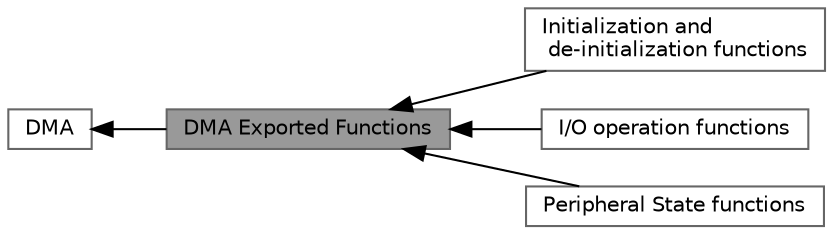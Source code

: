 digraph "DMA Exported Functions"
{
 // LATEX_PDF_SIZE
  bgcolor="transparent";
  edge [fontname=Helvetica,fontsize=10,labelfontname=Helvetica,labelfontsize=10];
  node [fontname=Helvetica,fontsize=10,shape=box,height=0.2,width=0.4];
  rankdir=LR;
  Node2 [id="Node000002",label="DMA",height=0.2,width=0.4,color="grey40", fillcolor="white", style="filled",URL="$group__DMA.html",tooltip="DMA HAL module driver."];
  Node1 [id="Node000001",label="DMA Exported Functions",height=0.2,width=0.4,color="gray40", fillcolor="grey60", style="filled", fontcolor="black",tooltip="DMA Exported functions."];
  Node3 [id="Node000003",label="Initialization and\l de-initialization functions",height=0.2,width=0.4,color="grey40", fillcolor="white", style="filled",URL="$group__DMA__Exported__Functions__Group1.html",tooltip="Initialization and de-initialization functions."];
  Node4 [id="Node000004",label="I/O operation functions",height=0.2,width=0.4,color="grey40", fillcolor="white", style="filled",URL="$group__DMA__Exported__Functions__Group2.html",tooltip="I/O operation functions"];
  Node5 [id="Node000005",label="Peripheral State functions",height=0.2,width=0.4,color="grey40", fillcolor="white", style="filled",URL="$group__DMA__Exported__Functions__Group3.html",tooltip="Peripheral State functions."];
  Node2->Node1 [shape=plaintext, dir="back", style="solid"];
  Node1->Node3 [shape=plaintext, dir="back", style="solid"];
  Node1->Node4 [shape=plaintext, dir="back", style="solid"];
  Node1->Node5 [shape=plaintext, dir="back", style="solid"];
}
